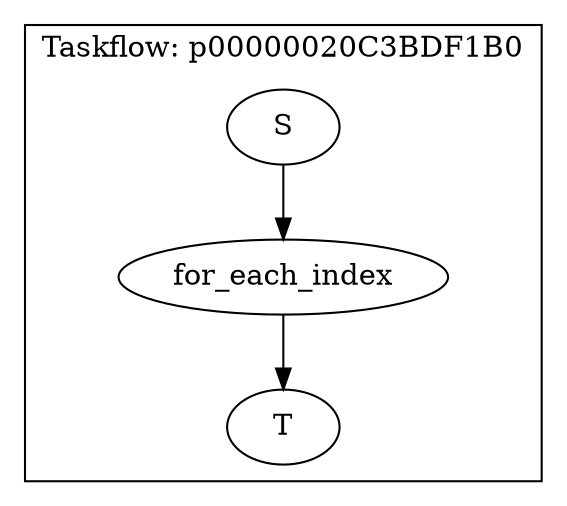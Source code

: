 digraph Taskflow {
subgraph cluster_p00000020C3BDF230 {
label="Taskflow: p00000020C3BDF1B0";
p0000019ECA8B6390[label="for_each_index" ];
p0000019ECA8B6390 -> p0000019ECA8CE6C0;
p0000019ECA8BAA40[label="S" ];
p0000019ECA8BAA40 -> p0000019ECA8B6390;
p0000019ECA8CE6C0[label="T" ];
}
}
